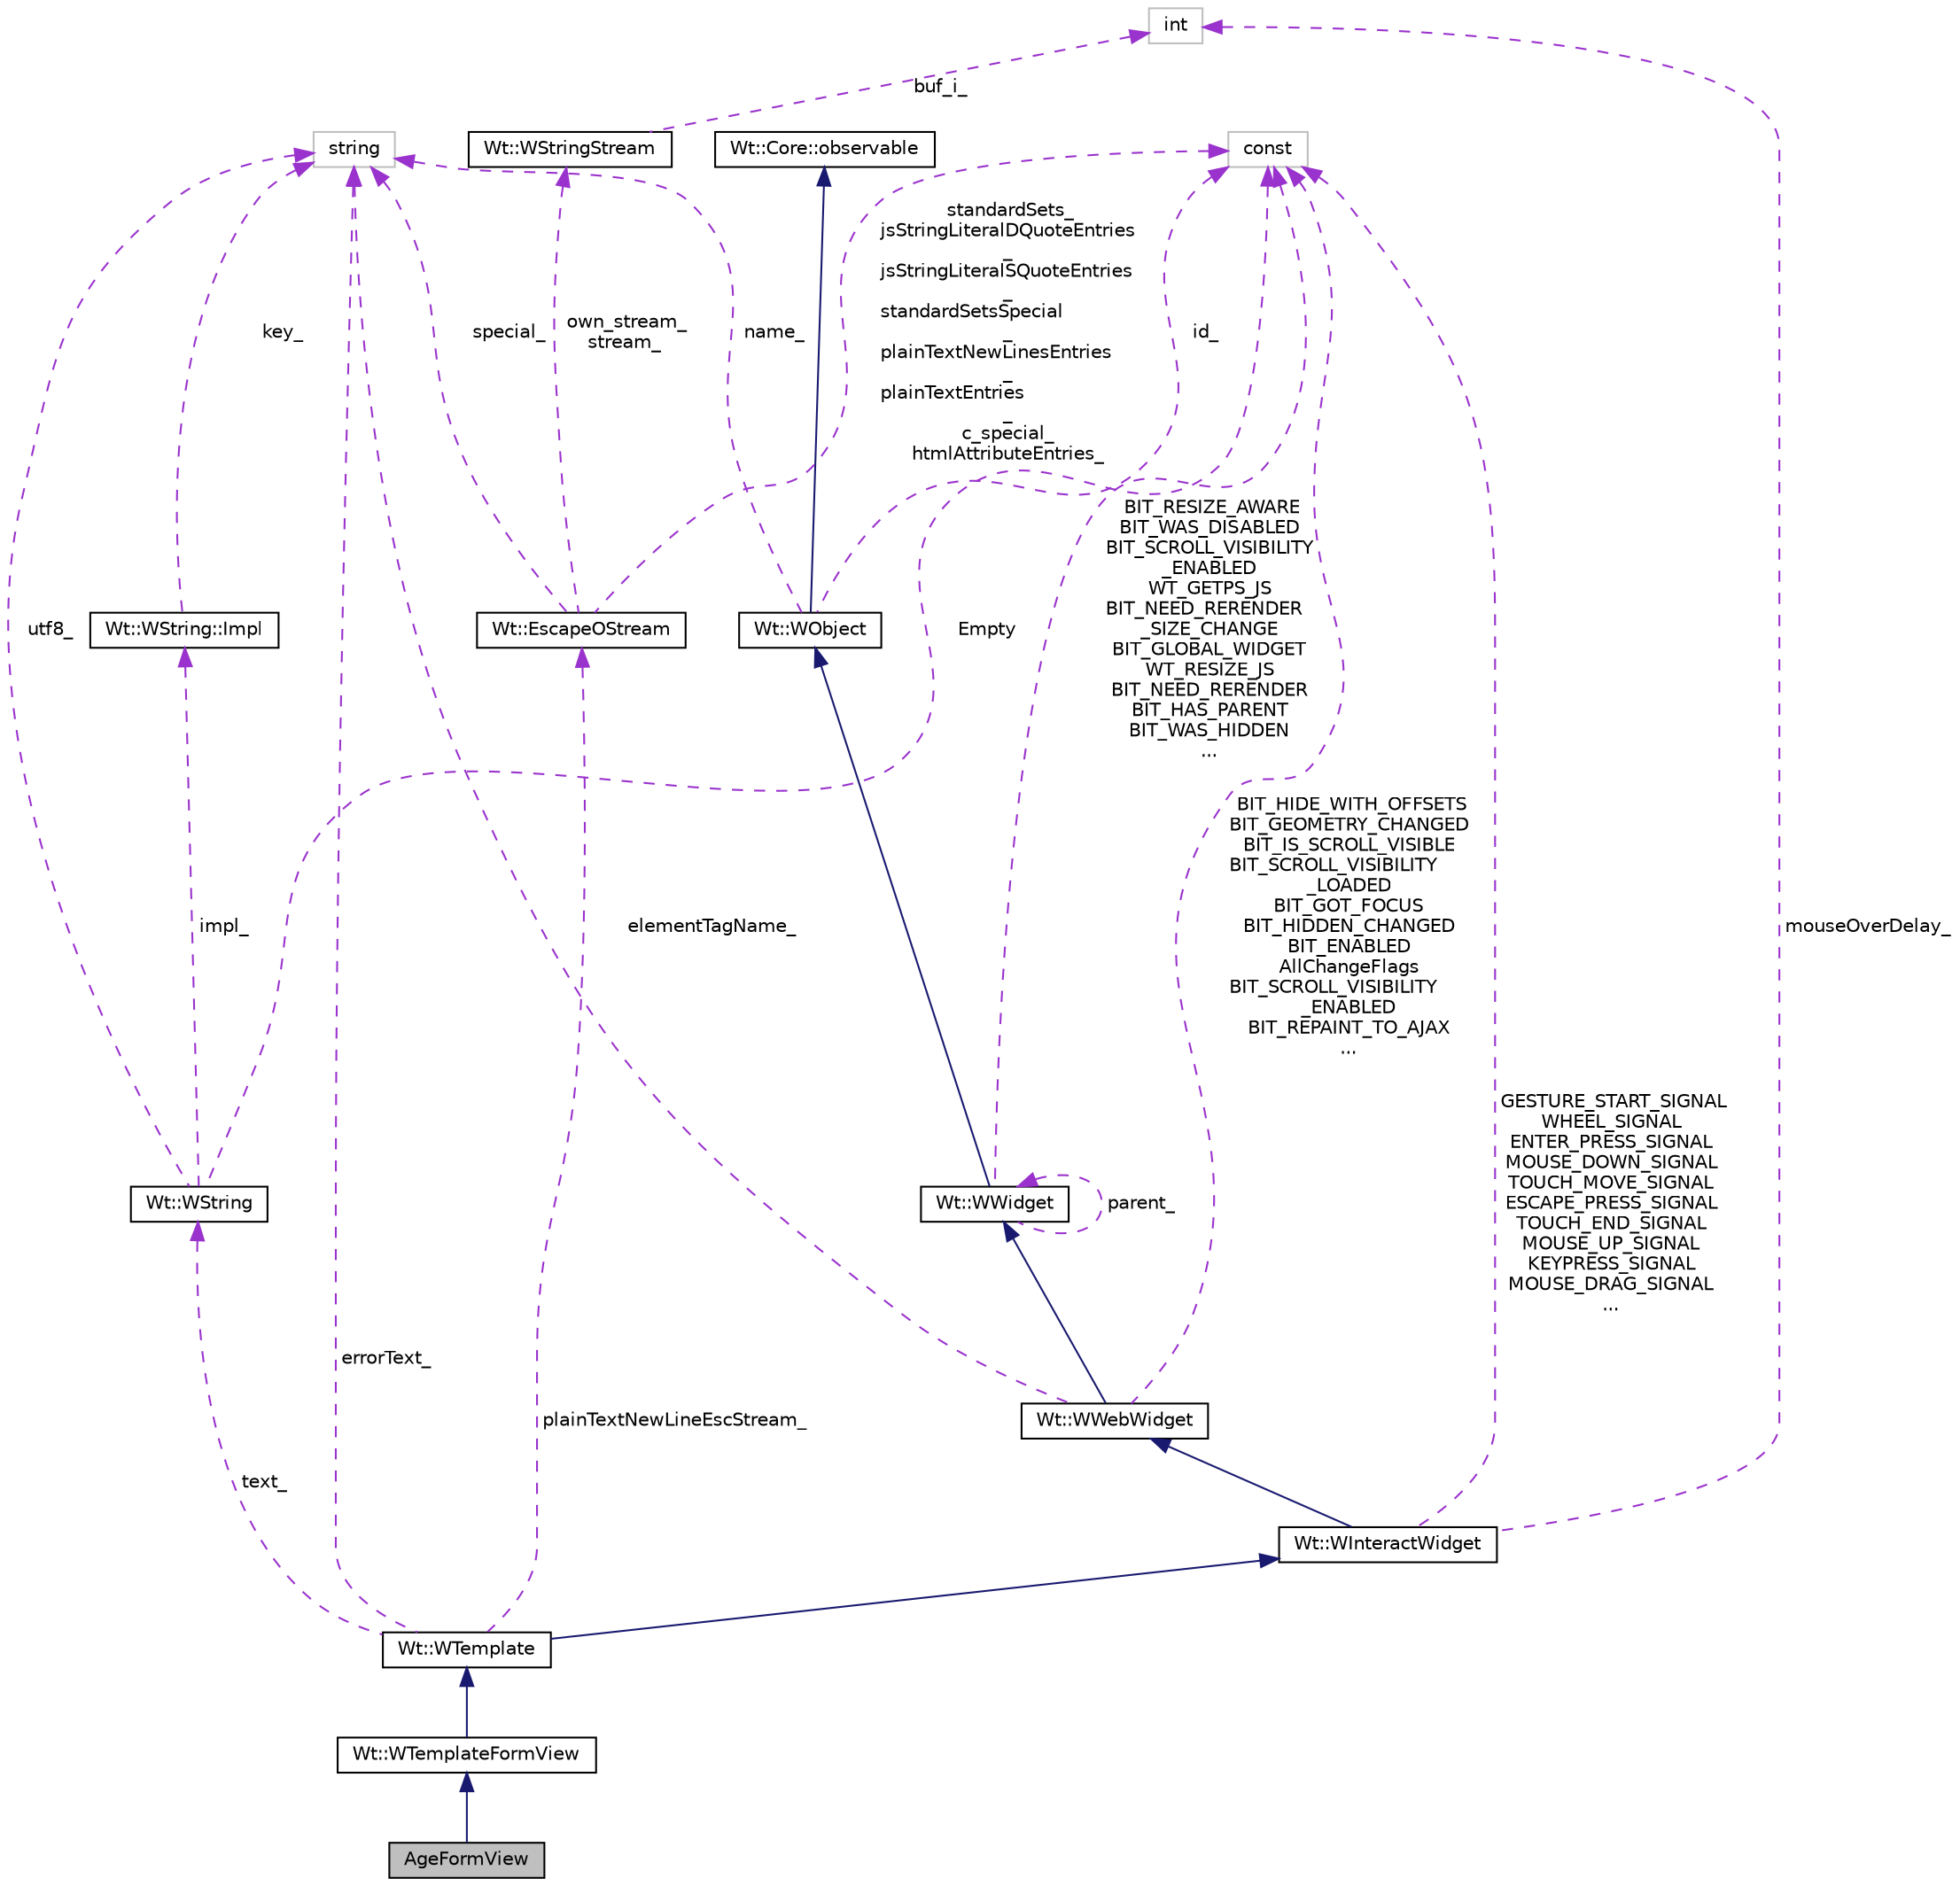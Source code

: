 digraph "AgeFormView"
{
 // LATEX_PDF_SIZE
  edge [fontname="Helvetica",fontsize="10",labelfontname="Helvetica",labelfontsize="10"];
  node [fontname="Helvetica",fontsize="10",shape=record];
  Node1 [label="AgeFormView",height=0.2,width=0.4,color="black", fillcolor="grey75", style="filled", fontcolor="black",tooltip=" "];
  Node2 -> Node1 [dir="back",color="midnightblue",fontsize="10",style="solid",fontname="Helvetica"];
  Node2 [label="Wt::WTemplateFormView",height=0.2,width=0.4,color="black", fillcolor="white", style="filled",URL="$classWt_1_1WTemplateFormView.html",tooltip="A template-based View class for form models."];
  Node3 -> Node2 [dir="back",color="midnightblue",fontsize="10",style="solid",fontname="Helvetica"];
  Node3 [label="Wt::WTemplate",height=0.2,width=0.4,color="black", fillcolor="white", style="filled",URL="$classWt_1_1WTemplate.html",tooltip="A widget that renders an XHTML template."];
  Node4 -> Node3 [dir="back",color="midnightblue",fontsize="10",style="solid",fontname="Helvetica"];
  Node4 [label="Wt::WInteractWidget",height=0.2,width=0.4,color="black", fillcolor="white", style="filled",URL="$classWt_1_1WInteractWidget.html",tooltip="An abstract widget that can receive user-interface interaction."];
  Node5 -> Node4 [dir="back",color="midnightblue",fontsize="10",style="solid",fontname="Helvetica"];
  Node5 [label="Wt::WWebWidget",height=0.2,width=0.4,color="black", fillcolor="white", style="filled",URL="$classWt_1_1WWebWidget.html",tooltip="A base class for widgets with an HTML counterpart."];
  Node6 -> Node5 [dir="back",color="midnightblue",fontsize="10",style="solid",fontname="Helvetica"];
  Node6 [label="Wt::WWidget",height=0.2,width=0.4,color="black", fillcolor="white", style="filled",URL="$classWt_1_1WWidget.html",tooltip="The abstract base class for a user-interface component."];
  Node7 -> Node6 [dir="back",color="midnightblue",fontsize="10",style="solid",fontname="Helvetica"];
  Node7 [label="Wt::WObject",height=0.2,width=0.4,color="black", fillcolor="white", style="filled",URL="$classWt_1_1WObject.html",tooltip="A base class for objects that participate in the signal/slot system."];
  Node8 -> Node7 [dir="back",color="midnightblue",fontsize="10",style="solid",fontname="Helvetica"];
  Node8 [label="Wt::Core::observable",height=0.2,width=0.4,color="black", fillcolor="white", style="filled",URL="$classWt_1_1Core_1_1observable.html",tooltip="A base class for objects whose life-time can be tracked."];
  Node9 -> Node7 [dir="back",color="darkorchid3",fontsize="10",style="dashed",label=" name_" ,fontname="Helvetica"];
  Node9 [label="string",height=0.2,width=0.4,color="grey75", fillcolor="white", style="filled",tooltip=" "];
  Node10 -> Node7 [dir="back",color="darkorchid3",fontsize="10",style="dashed",label=" id_" ,fontname="Helvetica"];
  Node10 [label="const",height=0.2,width=0.4,color="grey75", fillcolor="white", style="filled",tooltip=" "];
  Node6 -> Node6 [dir="back",color="darkorchid3",fontsize="10",style="dashed",label=" parent_" ,fontname="Helvetica"];
  Node10 -> Node6 [dir="back",color="darkorchid3",fontsize="10",style="dashed",label=" BIT_RESIZE_AWARE\nBIT_WAS_DISABLED\nBIT_SCROLL_VISIBILITY\l_ENABLED\nWT_GETPS_JS\nBIT_NEED_RERENDER\l_SIZE_CHANGE\nBIT_GLOBAL_WIDGET\nWT_RESIZE_JS\nBIT_NEED_RERENDER\nBIT_HAS_PARENT\nBIT_WAS_HIDDEN\n..." ,fontname="Helvetica"];
  Node9 -> Node5 [dir="back",color="darkorchid3",fontsize="10",style="dashed",label=" elementTagName_" ,fontname="Helvetica"];
  Node10 -> Node5 [dir="back",color="darkorchid3",fontsize="10",style="dashed",label=" BIT_HIDE_WITH_OFFSETS\nBIT_GEOMETRY_CHANGED\nBIT_IS_SCROLL_VISIBLE\nBIT_SCROLL_VISIBILITY\l_LOADED\nBIT_GOT_FOCUS\nBIT_HIDDEN_CHANGED\nBIT_ENABLED\nAllChangeFlags\nBIT_SCROLL_VISIBILITY\l_ENABLED\nBIT_REPAINT_TO_AJAX\n..." ,fontname="Helvetica"];
  Node11 -> Node4 [dir="back",color="darkorchid3",fontsize="10",style="dashed",label=" mouseOverDelay_" ,fontname="Helvetica"];
  Node11 [label="int",height=0.2,width=0.4,color="grey75", fillcolor="white", style="filled",tooltip=" "];
  Node10 -> Node4 [dir="back",color="darkorchid3",fontsize="10",style="dashed",label=" GESTURE_START_SIGNAL\nWHEEL_SIGNAL\nENTER_PRESS_SIGNAL\nMOUSE_DOWN_SIGNAL\nTOUCH_MOVE_SIGNAL\nESCAPE_PRESS_SIGNAL\nTOUCH_END_SIGNAL\nMOUSE_UP_SIGNAL\nKEYPRESS_SIGNAL\nMOUSE_DRAG_SIGNAL\n..." ,fontname="Helvetica"];
  Node12 -> Node3 [dir="back",color="darkorchid3",fontsize="10",style="dashed",label=" text_" ,fontname="Helvetica"];
  Node12 [label="Wt::WString",height=0.2,width=0.4,color="black", fillcolor="white", style="filled",URL="$classWt_1_1WString.html",tooltip="A value class which describes a locale-aware unicode string."];
  Node13 -> Node12 [dir="back",color="darkorchid3",fontsize="10",style="dashed",label=" impl_" ,fontname="Helvetica"];
  Node13 [label="Wt::WString::Impl",height=0.2,width=0.4,color="black", fillcolor="white", style="filled",URL="$structWt_1_1WString_1_1Impl.html",tooltip=" "];
  Node9 -> Node13 [dir="back",color="darkorchid3",fontsize="10",style="dashed",label=" key_" ,fontname="Helvetica"];
  Node9 -> Node12 [dir="back",color="darkorchid3",fontsize="10",style="dashed",label=" utf8_" ,fontname="Helvetica"];
  Node10 -> Node12 [dir="back",color="darkorchid3",fontsize="10",style="dashed",label=" Empty" ,fontname="Helvetica"];
  Node14 -> Node3 [dir="back",color="darkorchid3",fontsize="10",style="dashed",label=" plainTextNewLineEscStream_" ,fontname="Helvetica"];
  Node14 [label="Wt::EscapeOStream",height=0.2,width=0.4,color="black", fillcolor="white", style="filled",URL="$classWt_1_1EscapeOStream.html",tooltip=" "];
  Node9 -> Node14 [dir="back",color="darkorchid3",fontsize="10",style="dashed",label=" special_" ,fontname="Helvetica"];
  Node15 -> Node14 [dir="back",color="darkorchid3",fontsize="10",style="dashed",label=" own_stream_\nstream_" ,fontname="Helvetica"];
  Node15 [label="Wt::WStringStream",height=0.2,width=0.4,color="black", fillcolor="white", style="filled",URL="$classWt_1_1WStringStream.html",tooltip=" "];
  Node11 -> Node15 [dir="back",color="darkorchid3",fontsize="10",style="dashed",label=" buf_i_" ,fontname="Helvetica"];
  Node10 -> Node14 [dir="back",color="darkorchid3",fontsize="10",style="dashed",label=" standardSets_\njsStringLiteralDQuoteEntries\l_\njsStringLiteralSQuoteEntries\l_\nstandardSetsSpecial\l_\nplainTextNewLinesEntries\l_\nplainTextEntries\l_\nc_special_\nhtmlAttributeEntries_" ,fontname="Helvetica"];
  Node9 -> Node3 [dir="back",color="darkorchid3",fontsize="10",style="dashed",label=" errorText_" ,fontname="Helvetica"];
}
